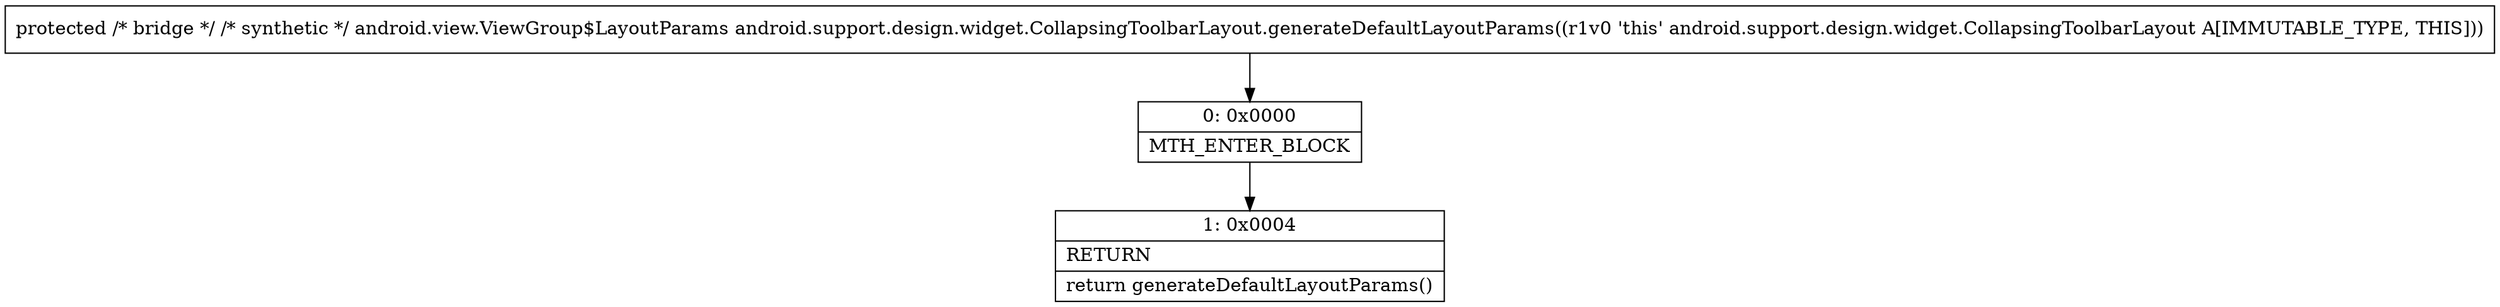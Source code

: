 digraph "CFG forandroid.support.design.widget.CollapsingToolbarLayout.generateDefaultLayoutParams()Landroid\/view\/ViewGroup$LayoutParams;" {
Node_0 [shape=record,label="{0\:\ 0x0000|MTH_ENTER_BLOCK\l}"];
Node_1 [shape=record,label="{1\:\ 0x0004|RETURN\l|return generateDefaultLayoutParams()\l}"];
MethodNode[shape=record,label="{protected \/* bridge *\/ \/* synthetic *\/ android.view.ViewGroup$LayoutParams android.support.design.widget.CollapsingToolbarLayout.generateDefaultLayoutParams((r1v0 'this' android.support.design.widget.CollapsingToolbarLayout A[IMMUTABLE_TYPE, THIS])) }"];
MethodNode -> Node_0;
Node_0 -> Node_1;
}

